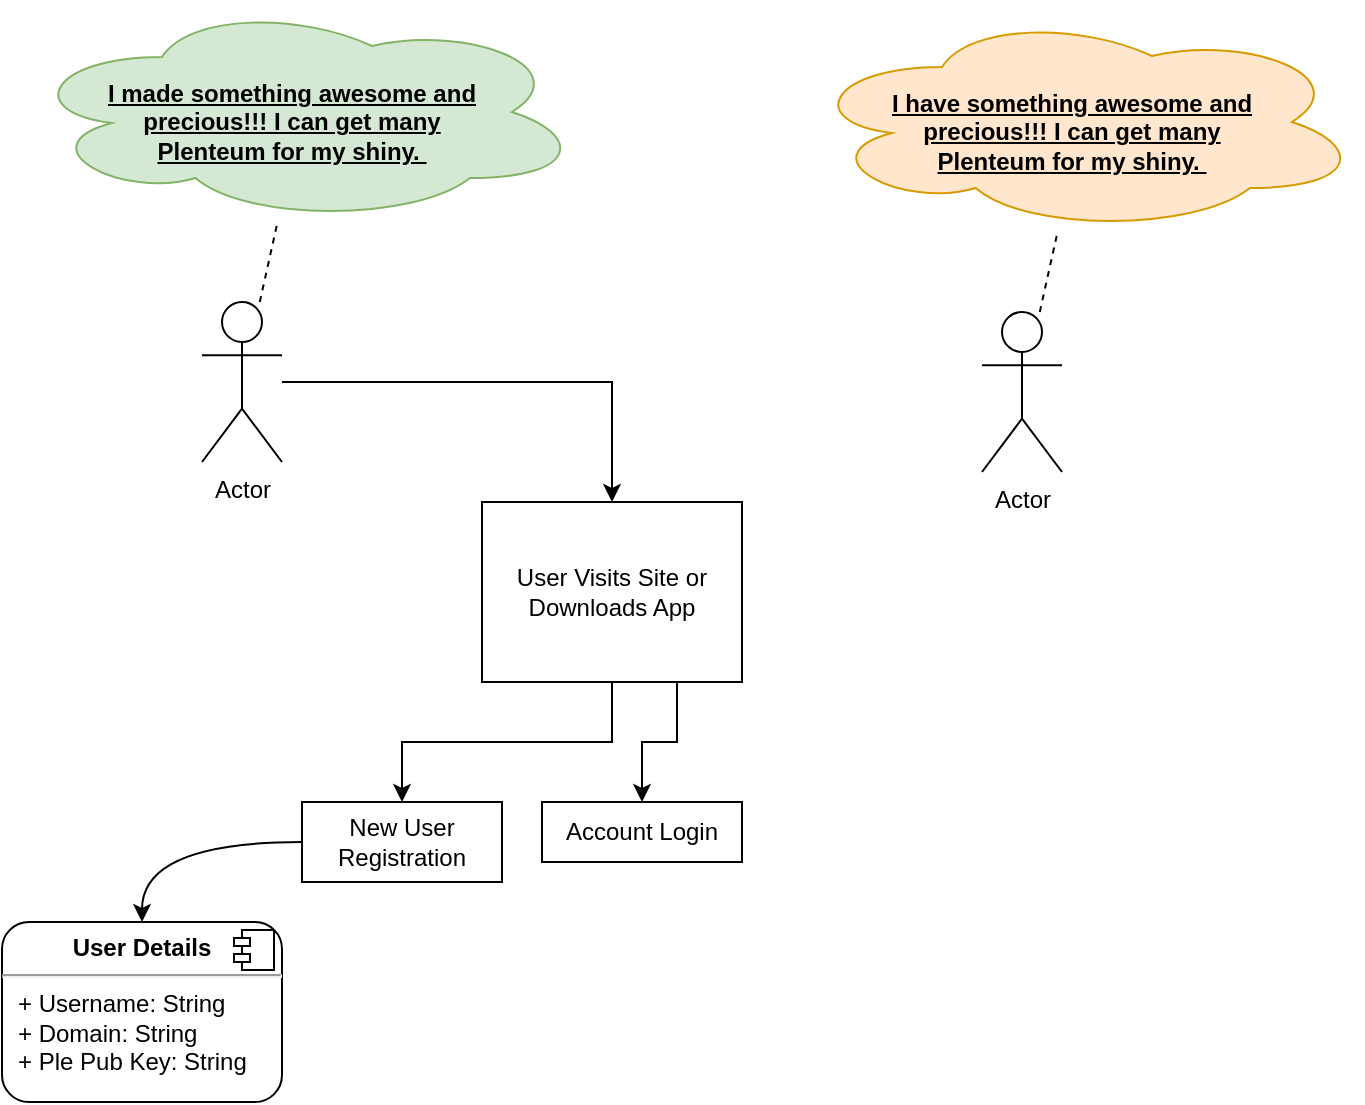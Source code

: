 <mxfile version="10.4.6" type="github"><diagram id="IbYccbLrqPcRWK7N081m" name="User Registration &amp; Login"><mxGraphModel dx="865" dy="871" grid="1" gridSize="10" guides="1" tooltips="1" connect="1" arrows="1" fold="1" page="1" pageScale="1" pageWidth="850" pageHeight="1100" math="0" shadow="0"><root><mxCell id="0"/><mxCell id="1" parent="0"/><mxCell id="Jh86JXPQeHvfDUOO4Rvf-5" value="&lt;p style=&quot;margin: 0px ; margin-top: 6px ; text-align: center&quot;&gt;&lt;b&gt;User Details&lt;/b&gt;&lt;/p&gt;&lt;hr&gt;&lt;p style=&quot;margin: 0px ; margin-left: 8px&quot;&gt;+ Username: String&lt;br&gt;+ Domain: String&lt;/p&gt;&lt;p style=&quot;margin: 0px ; margin-left: 8px&quot;&gt;+ Ple Pub Key: String&lt;/p&gt;&lt;p style=&quot;margin: 0px ; margin-left: 8px&quot;&gt;&lt;br&gt;&lt;/p&gt;" style="align=left;overflow=fill;html=1;rounded=1;glass=0;comic=0;" parent="1" vertex="1"><mxGeometry x="160" y="460" width="140" height="90" as="geometry"/></mxCell><mxCell id="Jh86JXPQeHvfDUOO4Rvf-6" value="" style="shape=component;jettyWidth=8;jettyHeight=4;" parent="Jh86JXPQeHvfDUOO4Rvf-5" vertex="1"><mxGeometry x="1" width="20" height="20" relative="1" as="geometry"><mxPoint x="-24" y="4" as="offset"/></mxGeometry></mxCell><mxCell id="Jh86JXPQeHvfDUOO4Rvf-29" value="" style="edgeStyle=orthogonalEdgeStyle;rounded=0;orthogonalLoop=1;jettySize=auto;html=1;" parent="1" source="Jh86JXPQeHvfDUOO4Rvf-14" target="Jh86JXPQeHvfDUOO4Rvf-15" edge="1"><mxGeometry relative="1" as="geometry"><mxPoint x="500" y="605" as="targetPoint"/></mxGeometry></mxCell><mxCell id="1bsu48YBMm9SELSwsX-f-2" style="edgeStyle=orthogonalEdgeStyle;rounded=0;orthogonalLoop=1;jettySize=auto;html=1;exitX=0.75;exitY=1;exitDx=0;exitDy=0;" edge="1" parent="1" source="Jh86JXPQeHvfDUOO4Rvf-14" target="Jh86JXPQeHvfDUOO4Rvf-17"><mxGeometry relative="1" as="geometry"/></mxCell><mxCell id="Jh86JXPQeHvfDUOO4Rvf-14" value="User Visits Site or Downloads App&lt;br&gt;" style="whiteSpace=wrap;html=1;" parent="1" vertex="1"><mxGeometry x="400" y="250" width="130" height="90" as="geometry"/></mxCell><mxCell id="1bsu48YBMm9SELSwsX-f-1" style="rounded=0;orthogonalLoop=1;jettySize=auto;html=1;exitX=0;exitY=0.5;exitDx=0;exitDy=0;edgeStyle=orthogonalEdgeStyle;elbow=vertical;curved=1;" edge="1" parent="1" source="Jh86JXPQeHvfDUOO4Rvf-15" target="Jh86JXPQeHvfDUOO4Rvf-5"><mxGeometry relative="1" as="geometry"/></mxCell><mxCell id="Jh86JXPQeHvfDUOO4Rvf-15" value="New User Registration&lt;br&gt;" style="whiteSpace=wrap;html=1;" parent="1" vertex="1"><mxGeometry x="310" y="400" width="100" height="40" as="geometry"/></mxCell><mxCell id="Jh86JXPQeHvfDUOO4Rvf-17" value="Account Login&lt;br&gt;" style="whiteSpace=wrap;html=1;" parent="1" vertex="1"><mxGeometry x="430" y="400" width="100" height="30" as="geometry"/></mxCell><mxCell id="1bsu48YBMm9SELSwsX-f-6" value="" style="edgeStyle=orthogonalEdgeStyle;rounded=0;orthogonalLoop=1;jettySize=auto;html=1;" edge="1" parent="1" source="1bsu48YBMm9SELSwsX-f-4" target="Jh86JXPQeHvfDUOO4Rvf-14"><mxGeometry relative="1" as="geometry"><mxPoint x="370" y="190" as="targetPoint"/></mxGeometry></mxCell><mxCell id="1bsu48YBMm9SELSwsX-f-4" value="Actor" style="shape=umlActor;verticalLabelPosition=bottom;labelBackgroundColor=#ffffff;verticalAlign=top;html=1;rounded=1;glass=0;comic=0;" vertex="1" parent="1"><mxGeometry x="260" y="150" width="40" height="80" as="geometry"/></mxCell><mxCell id="1bsu48YBMm9SELSwsX-f-7" value="&lt;div style=&quot;text-align: center&quot;&gt;&lt;br&gt;&lt;/div&gt;" style="ellipse;shape=cloud;html=1;rounded=1;glass=0;comic=0;connectable=1;noLabel=0;whiteSpace=wrap;fillColor=#d5e8d4;strokeColor=#82b366;" vertex="1" parent="1"><mxGeometry x="170" width="280" height="110" as="geometry"/></mxCell><mxCell id="1bsu48YBMm9SELSwsX-f-8" value="" style="endArrow=none;dashed=1;html=1;" edge="1" parent="1" source="1bsu48YBMm9SELSwsX-f-4" target="1bsu48YBMm9SELSwsX-f-7"><mxGeometry width="50" height="50" relative="1" as="geometry"><mxPoint x="270" y="170" as="sourcePoint"/><mxPoint x="320" y="120" as="targetPoint"/></mxGeometry></mxCell><mxCell id="1bsu48YBMm9SELSwsX-f-9" value="&lt;u&gt;&lt;b&gt;I made something awesome and precious!!! I can get many Plenteum for my shiny.&amp;nbsp;&lt;/b&gt;&lt;/u&gt;" style="text;html=1;strokeColor=none;fillColor=none;align=center;verticalAlign=middle;whiteSpace=wrap;rounded=0;glass=0;comic=0;" vertex="1" parent="1"><mxGeometry x="210" y="50" width="190" height="20" as="geometry"/></mxCell><mxCell id="1bsu48YBMm9SELSwsX-f-17" value="Actor" style="shape=umlActor;verticalLabelPosition=bottom;labelBackgroundColor=#ffffff;verticalAlign=top;html=1;rounded=1;glass=0;comic=0;" vertex="1" parent="1"><mxGeometry x="650" y="155" width="40" height="80" as="geometry"/></mxCell><mxCell id="1bsu48YBMm9SELSwsX-f-18" value="&lt;div style=&quot;text-align: center&quot;&gt;&lt;br&gt;&lt;/div&gt;" style="ellipse;shape=cloud;html=1;rounded=1;glass=0;comic=0;connectable=1;noLabel=0;whiteSpace=wrap;fillColor=#ffe6cc;strokeColor=#d79b00;" vertex="1" parent="1"><mxGeometry x="560" y="5" width="280" height="110" as="geometry"/></mxCell><mxCell id="1bsu48YBMm9SELSwsX-f-19" value="" style="endArrow=none;dashed=1;html=1;" edge="1" parent="1" source="1bsu48YBMm9SELSwsX-f-17" target="1bsu48YBMm9SELSwsX-f-18"><mxGeometry width="50" height="50" relative="1" as="geometry"><mxPoint x="660" y="175" as="sourcePoint"/><mxPoint x="710" y="125" as="targetPoint"/></mxGeometry></mxCell><mxCell id="1bsu48YBMm9SELSwsX-f-20" value="&lt;u&gt;&lt;b&gt;I have something awesome and precious!!! I can get many Plenteum for my shiny.&amp;nbsp;&lt;/b&gt;&lt;/u&gt;" style="text;html=1;strokeColor=none;fillColor=none;align=center;verticalAlign=middle;whiteSpace=wrap;rounded=0;glass=0;comic=0;" vertex="1" parent="1"><mxGeometry x="600" y="55" width="190" height="20" as="geometry"/></mxCell></root></mxGraphModel></diagram></mxfile>